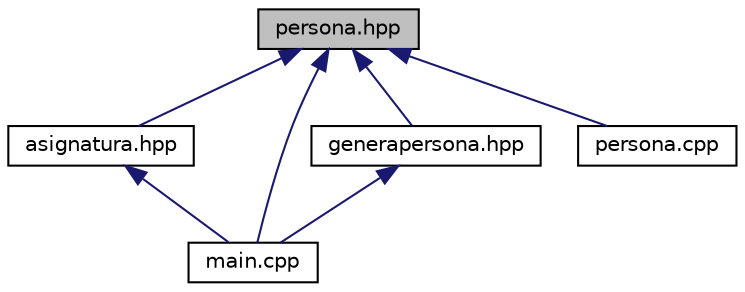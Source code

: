 digraph "persona.hpp"
{
  edge [fontname="Helvetica",fontsize="10",labelfontname="Helvetica",labelfontsize="10"];
  node [fontname="Helvetica",fontsize="10",shape=record];
  Node1 [label="persona.hpp",height=0.2,width=0.4,color="black", fillcolor="grey75", style="filled", fontcolor="black"];
  Node1 -> Node2 [dir="back",color="midnightblue",fontsize="10",style="solid",fontname="Helvetica"];
  Node2 [label="asignatura.hpp",height=0.2,width=0.4,color="black", fillcolor="white", style="filled",URL="$asignatura_8hpp.html",tooltip="Clase asignatura que contendra el listado de alumnos. "];
  Node2 -> Node3 [dir="back",color="midnightblue",fontsize="10",style="solid",fontname="Helvetica"];
  Node3 [label="main.cpp",height=0.2,width=0.4,color="black", fillcolor="white", style="filled",URL="$main_8cpp.html",tooltip="Clase asignatura que contendra el listado de alumnos. "];
  Node1 -> Node4 [dir="back",color="midnightblue",fontsize="10",style="solid",fontname="Helvetica"];
  Node4 [label="generapersona.hpp",height=0.2,width=0.4,color="black", fillcolor="white", style="filled",URL="$generapersona_8hpp_source.html"];
  Node4 -> Node3 [dir="back",color="midnightblue",fontsize="10",style="solid",fontname="Helvetica"];
  Node1 -> Node3 [dir="back",color="midnightblue",fontsize="10",style="solid",fontname="Helvetica"];
  Node1 -> Node5 [dir="back",color="midnightblue",fontsize="10",style="solid",fontname="Helvetica"];
  Node5 [label="persona.cpp",height=0.2,width=0.4,color="black", fillcolor="white", style="filled",URL="$persona_8cpp.html",tooltip="Implememtación de la clase Persona. "];
}
